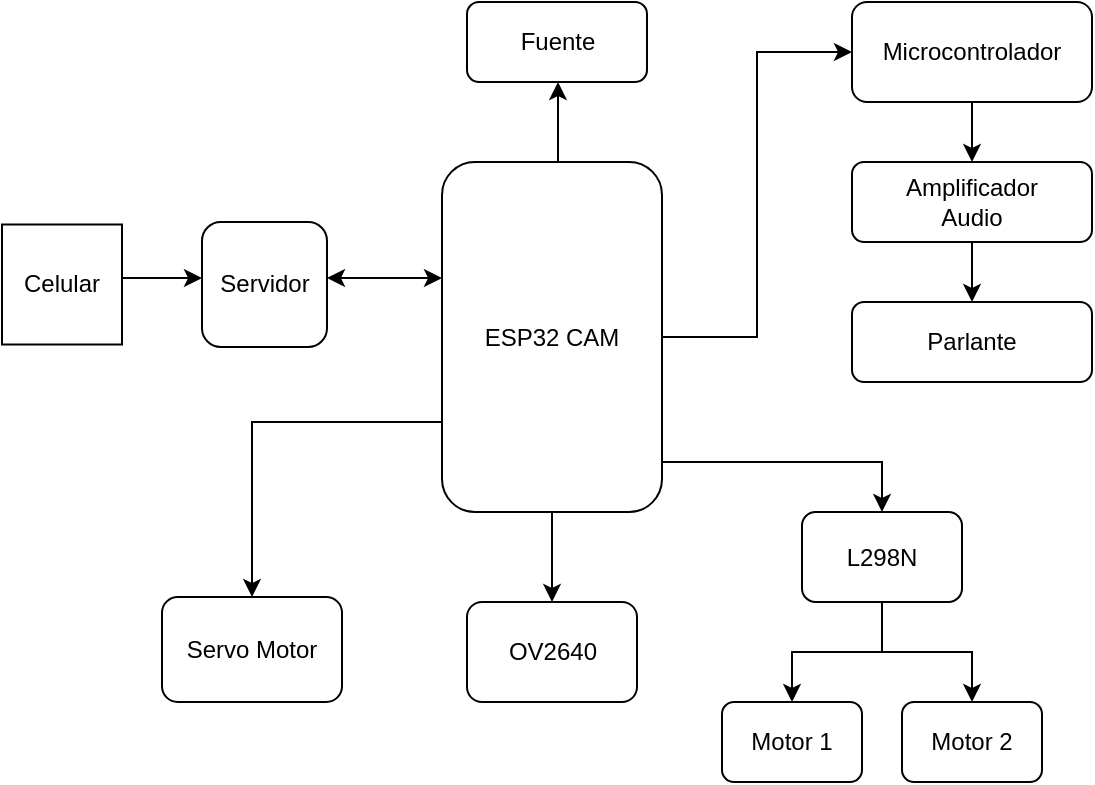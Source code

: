 <mxfile version="15.9.6" type="github">
  <diagram id="Kov3oZdJt8vPXKoNyL5-" name="Page-1">
    <mxGraphModel dx="782" dy="436" grid="1" gridSize="10" guides="1" tooltips="1" connect="1" arrows="1" fold="1" page="1" pageScale="1" pageWidth="827" pageHeight="1169" math="0" shadow="0">
      <root>
        <mxCell id="0" />
        <mxCell id="1" parent="0" />
        <mxCell id="dx68uwRgUBrh4_SJ9RZr-3" style="edgeStyle=orthogonalEdgeStyle;rounded=0;orthogonalLoop=1;jettySize=auto;html=1;startArrow=classic;startFill=1;" parent="1" source="pQWwAxiqqbHr_JKsDW9g-2" target="pQWwAxiqqbHr_JKsDW9g-4" edge="1">
          <mxGeometry relative="1" as="geometry">
            <Array as="points">
              <mxPoint x="310" y="238" />
              <mxPoint x="310" y="238" />
            </Array>
          </mxGeometry>
        </mxCell>
        <mxCell id="pQWwAxiqqbHr_JKsDW9g-2" value="Servidor" style="whiteSpace=wrap;html=1;aspect=fixed;rounded=1;" parent="1" vertex="1">
          <mxGeometry x="220" y="210" width="62.5" height="62.5" as="geometry" />
        </mxCell>
        <mxCell id="7wTW4Tu3UyPvyJkk_ZA_-6" value="" style="edgeStyle=orthogonalEdgeStyle;rounded=0;orthogonalLoop=1;jettySize=auto;html=1;" parent="1" source="pQWwAxiqqbHr_JKsDW9g-4" target="7wTW4Tu3UyPvyJkk_ZA_-5" edge="1">
          <mxGeometry relative="1" as="geometry">
            <Array as="points">
              <mxPoint x="560" y="330" />
            </Array>
          </mxGeometry>
        </mxCell>
        <mxCell id="7wTW4Tu3UyPvyJkk_ZA_-19" style="edgeStyle=orthogonalEdgeStyle;rounded=0;orthogonalLoop=1;jettySize=auto;html=1;" parent="1" source="pQWwAxiqqbHr_JKsDW9g-4" target="7wTW4Tu3UyPvyJkk_ZA_-18" edge="1">
          <mxGeometry relative="1" as="geometry">
            <Array as="points">
              <mxPoint x="245" y="310" />
            </Array>
          </mxGeometry>
        </mxCell>
        <mxCell id="7wTW4Tu3UyPvyJkk_ZA_-26" style="edgeStyle=orthogonalEdgeStyle;rounded=0;orthogonalLoop=1;jettySize=auto;html=1;entryX=0.5;entryY=0;entryDx=0;entryDy=0;" parent="1" source="pQWwAxiqqbHr_JKsDW9g-4" target="7wTW4Tu3UyPvyJkk_ZA_-3" edge="1">
          <mxGeometry relative="1" as="geometry" />
        </mxCell>
        <mxCell id="7wTW4Tu3UyPvyJkk_ZA_-30" style="edgeStyle=orthogonalEdgeStyle;rounded=0;orthogonalLoop=1;jettySize=auto;html=1;" parent="1" source="pQWwAxiqqbHr_JKsDW9g-4" target="7wTW4Tu3UyPvyJkk_ZA_-21" edge="1">
          <mxGeometry relative="1" as="geometry">
            <Array as="points">
              <mxPoint x="398" y="170" />
              <mxPoint x="398" y="170" />
            </Array>
          </mxGeometry>
        </mxCell>
        <mxCell id="MPDilwUjv-7jiX3hGwzV-2" style="edgeStyle=orthogonalEdgeStyle;rounded=0;orthogonalLoop=1;jettySize=auto;html=1;entryX=0;entryY=0.5;entryDx=0;entryDy=0;" edge="1" parent="1" source="pQWwAxiqqbHr_JKsDW9g-4" target="MPDilwUjv-7jiX3hGwzV-1">
          <mxGeometry relative="1" as="geometry" />
        </mxCell>
        <mxCell id="pQWwAxiqqbHr_JKsDW9g-4" value="ESP32 CAM" style="rounded=1;whiteSpace=wrap;html=1;strokeWidth=1;" parent="1" vertex="1">
          <mxGeometry x="340" y="180" width="110" height="175" as="geometry" />
        </mxCell>
        <mxCell id="dx68uwRgUBrh4_SJ9RZr-2" value="" style="edgeStyle=orthogonalEdgeStyle;rounded=0;orthogonalLoop=1;jettySize=auto;html=1;" parent="1" source="pQWwAxiqqbHr_JKsDW9g-6" target="pQWwAxiqqbHr_JKsDW9g-2" edge="1">
          <mxGeometry relative="1" as="geometry">
            <Array as="points">
              <mxPoint x="200" y="238" />
              <mxPoint x="200" y="238" />
            </Array>
          </mxGeometry>
        </mxCell>
        <mxCell id="pQWwAxiqqbHr_JKsDW9g-6" value="Celular" style="whiteSpace=wrap;html=1;aspect=fixed;rounded=0;strokeWidth=1;" parent="1" vertex="1">
          <mxGeometry x="120" y="211.25" width="60" height="60" as="geometry" />
        </mxCell>
        <mxCell id="7wTW4Tu3UyPvyJkk_ZA_-3" value="OV2640" style="rounded=1;whiteSpace=wrap;html=1;strokeWidth=1;" parent="1" vertex="1">
          <mxGeometry x="352.5" y="400" width="85" height="50" as="geometry" />
        </mxCell>
        <mxCell id="7wTW4Tu3UyPvyJkk_ZA_-10" value="" style="edgeStyle=orthogonalEdgeStyle;rounded=0;orthogonalLoop=1;jettySize=auto;html=1;" parent="1" source="7wTW4Tu3UyPvyJkk_ZA_-5" target="7wTW4Tu3UyPvyJkk_ZA_-9" edge="1">
          <mxGeometry relative="1" as="geometry" />
        </mxCell>
        <mxCell id="7wTW4Tu3UyPvyJkk_ZA_-13" style="edgeStyle=orthogonalEdgeStyle;rounded=0;orthogonalLoop=1;jettySize=auto;html=1;entryX=0.5;entryY=0;entryDx=0;entryDy=0;" parent="1" source="7wTW4Tu3UyPvyJkk_ZA_-5" target="7wTW4Tu3UyPvyJkk_ZA_-11" edge="1">
          <mxGeometry relative="1" as="geometry" />
        </mxCell>
        <mxCell id="7wTW4Tu3UyPvyJkk_ZA_-5" value="L298N" style="whiteSpace=wrap;html=1;rounded=1;strokeWidth=1;" parent="1" vertex="1">
          <mxGeometry x="520" y="355" width="80" height="45" as="geometry" />
        </mxCell>
        <mxCell id="7wTW4Tu3UyPvyJkk_ZA_-9" value="Motor 1" style="whiteSpace=wrap;html=1;rounded=1;strokeWidth=1;" parent="1" vertex="1">
          <mxGeometry x="480" y="450" width="70" height="40" as="geometry" />
        </mxCell>
        <mxCell id="7wTW4Tu3UyPvyJkk_ZA_-11" value="Motor 2" style="whiteSpace=wrap;html=1;rounded=1;strokeWidth=1;" parent="1" vertex="1">
          <mxGeometry x="570" y="450" width="70" height="40" as="geometry" />
        </mxCell>
        <mxCell id="7wTW4Tu3UyPvyJkk_ZA_-18" value="Servo Motor" style="rounded=1;whiteSpace=wrap;html=1;" parent="1" vertex="1">
          <mxGeometry x="200" y="397.5" width="90" height="52.5" as="geometry" />
        </mxCell>
        <mxCell id="7wTW4Tu3UyPvyJkk_ZA_-21" value="Fuente" style="rounded=1;whiteSpace=wrap;html=1;" parent="1" vertex="1">
          <mxGeometry x="352.5" y="100" width="90" height="40" as="geometry" />
        </mxCell>
        <mxCell id="MPDilwUjv-7jiX3hGwzV-5" value="" style="edgeStyle=orthogonalEdgeStyle;rounded=0;orthogonalLoop=1;jettySize=auto;html=1;" edge="1" parent="1" source="7wTW4Tu3UyPvyJkk_ZA_-23" target="MPDilwUjv-7jiX3hGwzV-4">
          <mxGeometry relative="1" as="geometry" />
        </mxCell>
        <mxCell id="7wTW4Tu3UyPvyJkk_ZA_-23" value="Amplificador&lt;br&gt;Audio" style="rounded=1;whiteSpace=wrap;html=1;" parent="1" vertex="1">
          <mxGeometry x="545" y="180" width="120" height="40" as="geometry" />
        </mxCell>
        <mxCell id="MPDilwUjv-7jiX3hGwzV-3" value="" style="edgeStyle=orthogonalEdgeStyle;rounded=0;orthogonalLoop=1;jettySize=auto;html=1;" edge="1" parent="1" source="MPDilwUjv-7jiX3hGwzV-1" target="7wTW4Tu3UyPvyJkk_ZA_-23">
          <mxGeometry relative="1" as="geometry" />
        </mxCell>
        <mxCell id="MPDilwUjv-7jiX3hGwzV-1" value="Microcontrolador" style="rounded=1;whiteSpace=wrap;html=1;" vertex="1" parent="1">
          <mxGeometry x="545" y="100" width="120" height="50" as="geometry" />
        </mxCell>
        <mxCell id="MPDilwUjv-7jiX3hGwzV-4" value="Parlante" style="rounded=1;whiteSpace=wrap;html=1;" vertex="1" parent="1">
          <mxGeometry x="545" y="250" width="120" height="40" as="geometry" />
        </mxCell>
      </root>
    </mxGraphModel>
  </diagram>
</mxfile>
